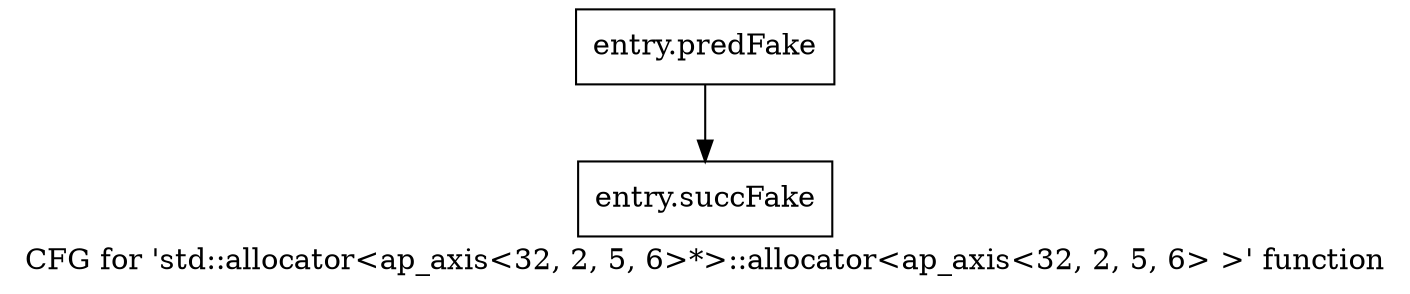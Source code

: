 digraph "CFG for 'std::allocator\<ap_axis\<32, 2, 5, 6\>*\>::allocator\<ap_axis\<32, 2, 5, 6\> \>' function" {
	label="CFG for 'std::allocator\<ap_axis\<32, 2, 5, 6\>*\>::allocator\<ap_axis\<32, 2, 5, 6\> \>' function";

	Node0x47c5230 [shape=record,filename="",linenumber="",label="{entry.predFake}"];
	Node0x47c5230 -> Node0x47b8e50[ callList="" memoryops="" filename="/proj/xbuilds/2019.2_0801_1/installs/lin64/Vivado/HEAD/tps/lnx64/gcc-6.2.0/lib/gcc/x86_64-pc-linux-gnu/6.2.0/../../../../include/c++/6.2.0/bits/allocator.h"];
	Node0x47b8e50 [shape=record,filename="/proj/xbuilds/2019.2_0801_1/installs/lin64/Vivado/HEAD/tps/lnx64/gcc-6.2.0/lib/gcc/x86_64-pc-linux-gnu/6.2.0/../../../../include/c++/6.2.0/bits/allocator.h",linenumber="124",label="{entry.succFake}"];
}
